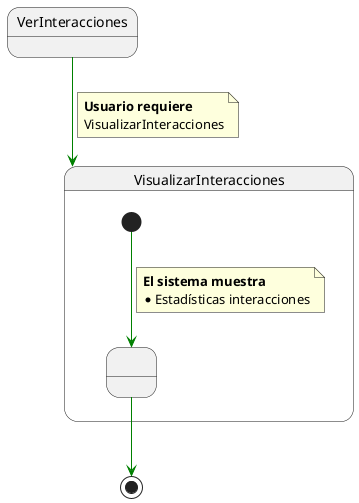 @startuml VerInteracciones

State VerInteracciones


State VisualizarInteracciones{ 

  State state1 as " "

  [*] -[#green]-> state1

  note on link 
    <b>El sistema muestra
    * Estadísticas interacciones
  end note
 

} 

VerInteracciones-[#green]-> VisualizarInteracciones

note on link
 <b>Usuario requiere
 VisualizarInteracciones
end note

state1 -[#green]-> [*] 


@enduml
